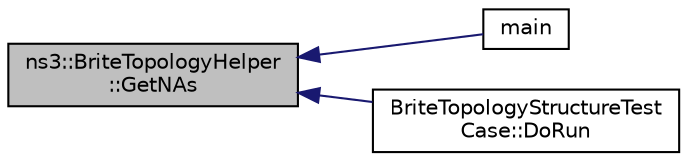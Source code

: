 digraph "ns3::BriteTopologyHelper::GetNAs"
{
  edge [fontname="Helvetica",fontsize="10",labelfontname="Helvetica",labelfontsize="10"];
  node [fontname="Helvetica",fontsize="10",shape=record];
  rankdir="LR";
  Node1 [label="ns3::BriteTopologyHelper\l::GetNAs",height=0.2,width=0.4,color="black", fillcolor="grey75", style="filled", fontcolor="black"];
  Node1 -> Node2 [dir="back",color="midnightblue",fontsize="10",style="solid"];
  Node2 [label="main",height=0.2,width=0.4,color="black", fillcolor="white", style="filled",URL="$dd/da4/brite-generic-example_8cc.html#a0ddf1224851353fc92bfbff6f499fa97"];
  Node1 -> Node3 [dir="back",color="midnightblue",fontsize="10",style="solid"];
  Node3 [label="BriteTopologyStructureTest\lCase::DoRun",height=0.2,width=0.4,color="black", fillcolor="white", style="filled",URL="$de/d42/classBriteTopologyStructureTestCase.html#ac13fcdb7f752c3ae580f473a1a245619",tooltip="Implementation to actually run this TestCase. "];
}
